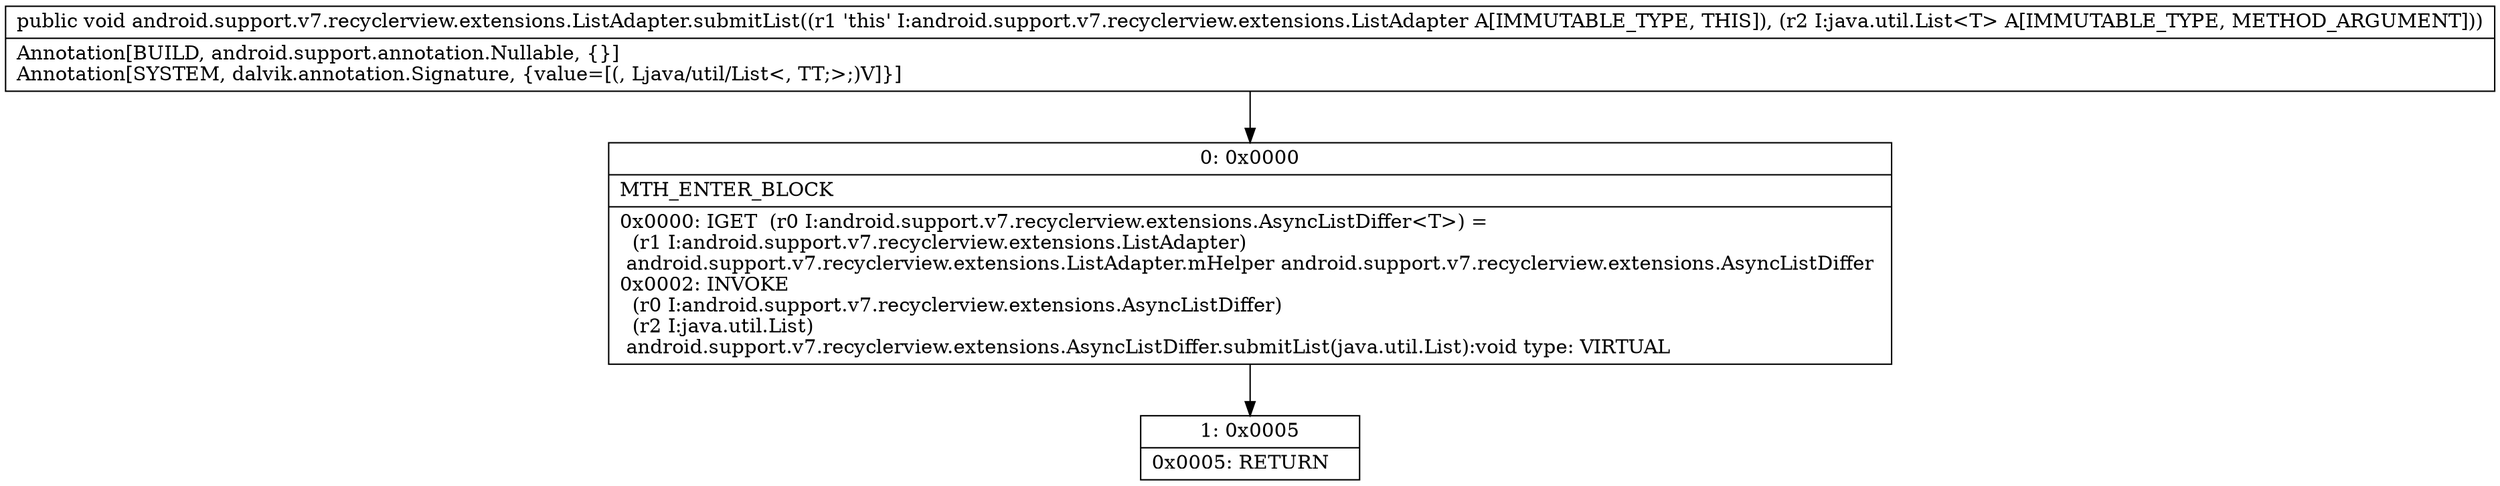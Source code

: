 digraph "CFG forandroid.support.v7.recyclerview.extensions.ListAdapter.submitList(Ljava\/util\/List;)V" {
Node_0 [shape=record,label="{0\:\ 0x0000|MTH_ENTER_BLOCK\l|0x0000: IGET  (r0 I:android.support.v7.recyclerview.extensions.AsyncListDiffer\<T\>) = \l  (r1 I:android.support.v7.recyclerview.extensions.ListAdapter)\l android.support.v7.recyclerview.extensions.ListAdapter.mHelper android.support.v7.recyclerview.extensions.AsyncListDiffer \l0x0002: INVOKE  \l  (r0 I:android.support.v7.recyclerview.extensions.AsyncListDiffer)\l  (r2 I:java.util.List)\l android.support.v7.recyclerview.extensions.AsyncListDiffer.submitList(java.util.List):void type: VIRTUAL \l}"];
Node_1 [shape=record,label="{1\:\ 0x0005|0x0005: RETURN   \l}"];
MethodNode[shape=record,label="{public void android.support.v7.recyclerview.extensions.ListAdapter.submitList((r1 'this' I:android.support.v7.recyclerview.extensions.ListAdapter A[IMMUTABLE_TYPE, THIS]), (r2 I:java.util.List\<T\> A[IMMUTABLE_TYPE, METHOD_ARGUMENT]))  | Annotation[BUILD, android.support.annotation.Nullable, \{\}]\lAnnotation[SYSTEM, dalvik.annotation.Signature, \{value=[(, Ljava\/util\/List\<, TT;\>;)V]\}]\l}"];
MethodNode -> Node_0;
Node_0 -> Node_1;
}

